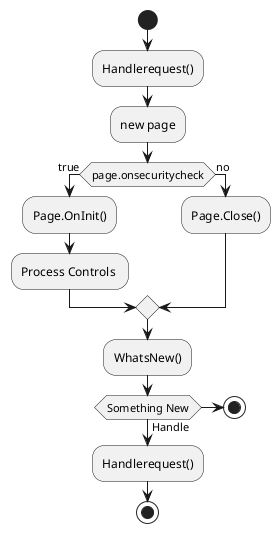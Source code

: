 ' These are like flow charts 
@startuml Activity diagram 
start 
:Handlerequest();
:new page;
if(page.onsecuritycheck) then (true)
    :Page.OnInit();
    :Process Controls ;
else (no)
    :Page.Close();

endif
:WhatsNew();
if(Something New) then (Handle)
    :Handlerequest();
else 
    stop
endif 
stop
@enduml

@startuml something else on activity 
start 
repeat 
    :Test SOmething;
        if(Test OK?) then (Ok)
            #palegreen:OK;
            break
        endif 
        ->NOK;
        #orange: Alert "Error with the test";
repeat while (Something wrint with long test) is (Yes)
->no; 
#green::Alert "Success";
stop
@enduml

@startuml Loop 
start 
repeat 
    :read data;
    :generate diagrams;
repeat while (more data?) is (yes)
->no;
stop

@enduml